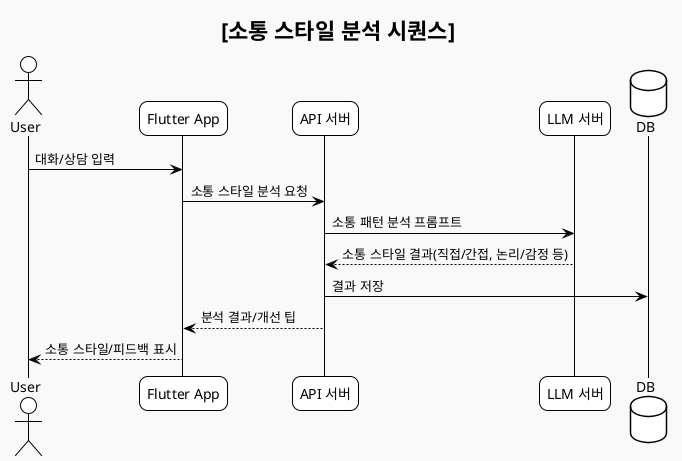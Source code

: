 @startuml
!theme plain
skinparam componentStyle uml2
skinparam shadowing false
skinparam roundcorner 15
skinparam monochrome true
skinparam backgroundColor #F9F9F9
skinparam ArrowColor Black
skinparam ArrowFontColor Black
skinparam defaultFontName "Nanum Gothic"

title [소통 스타일 분석 시퀀스]

actor User
participant "Flutter App" as FE
participant "API 서버" as API
participant "LLM 서버" as LLM
database "DB" as DB

User -> FE : 대화/상담 입력
FE -> API : 소통 스타일 분석 요청
API -> LLM : 소통 패턴 분석 프롬프트
LLM --> API : 소통 스타일 결과(직접/간접, 논리/감정 등)
API -> DB : 결과 저장
API --> FE : 분석 결과/개선 팁
FE --> User : 소통 스타일/피드백 표시
@enduml
